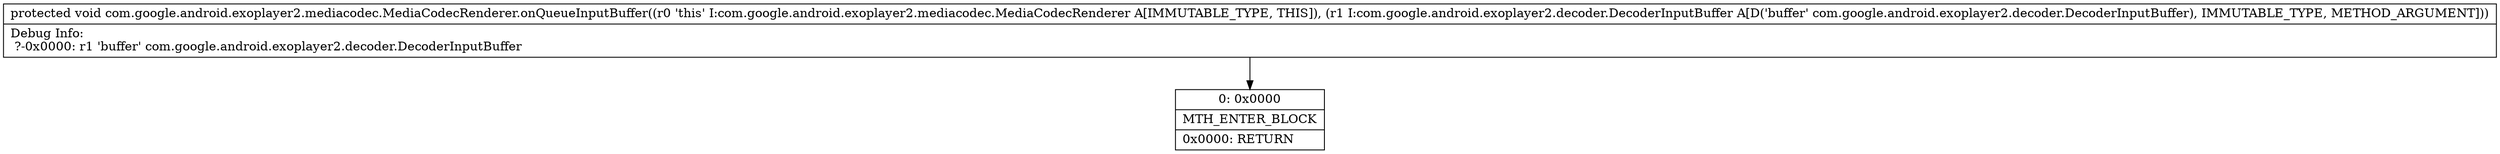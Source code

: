 digraph "CFG forcom.google.android.exoplayer2.mediacodec.MediaCodecRenderer.onQueueInputBuffer(Lcom\/google\/android\/exoplayer2\/decoder\/DecoderInputBuffer;)V" {
Node_0 [shape=record,label="{0\:\ 0x0000|MTH_ENTER_BLOCK\l|0x0000: RETURN   \l}"];
MethodNode[shape=record,label="{protected void com.google.android.exoplayer2.mediacodec.MediaCodecRenderer.onQueueInputBuffer((r0 'this' I:com.google.android.exoplayer2.mediacodec.MediaCodecRenderer A[IMMUTABLE_TYPE, THIS]), (r1 I:com.google.android.exoplayer2.decoder.DecoderInputBuffer A[D('buffer' com.google.android.exoplayer2.decoder.DecoderInputBuffer), IMMUTABLE_TYPE, METHOD_ARGUMENT]))  | Debug Info:\l  ?\-0x0000: r1 'buffer' com.google.android.exoplayer2.decoder.DecoderInputBuffer\l}"];
MethodNode -> Node_0;
}

